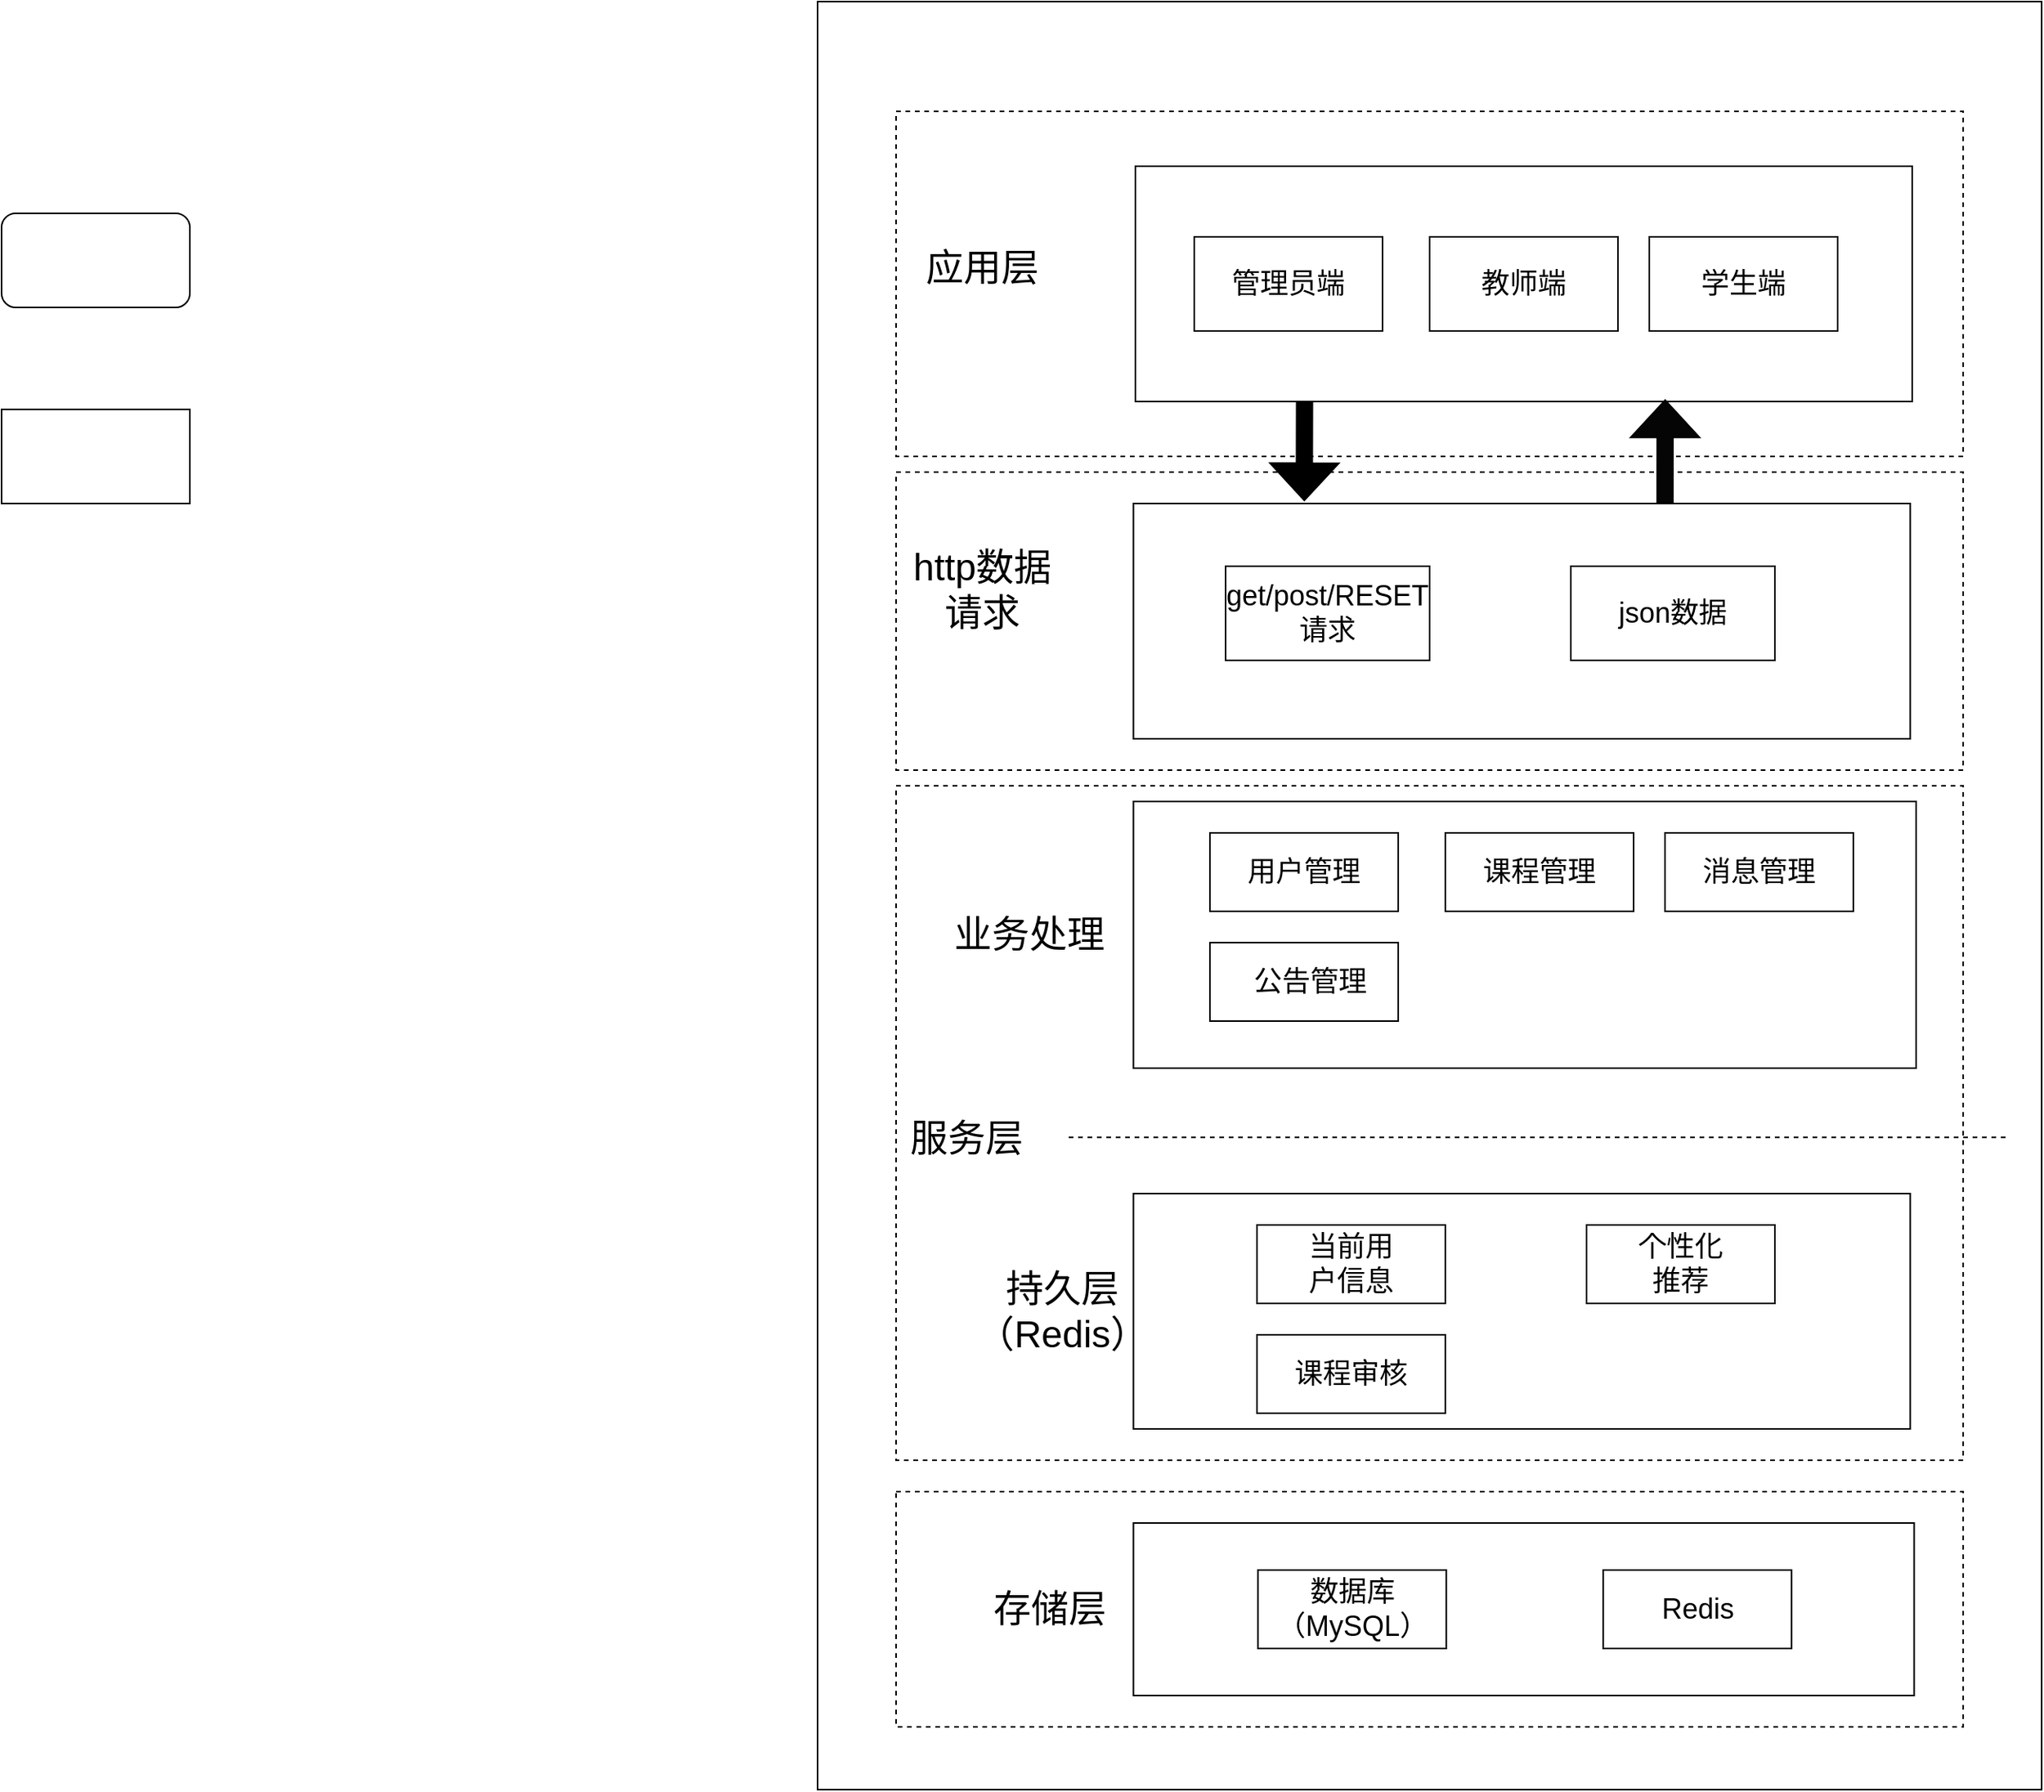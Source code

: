 <mxfile version="26.2.14">
  <diagram name="第 1 页" id="u9CfZd5uNaFkFMubaDs7">
    <mxGraphModel dx="3389" dy="1124" grid="1" gridSize="10" guides="1" tooltips="1" connect="1" arrows="1" fold="1" page="1" pageScale="1" pageWidth="827" pageHeight="1169" math="0" shadow="0">
      <root>
        <mxCell id="0" />
        <mxCell id="1" parent="0" />
        <mxCell id="ddVlBPu1Q9asjV-bzZAw-96" value="" style="rounded=0;whiteSpace=wrap;html=1;" parent="1" vertex="1">
          <mxGeometry x="-60" y="50" width="780" height="1140" as="geometry" />
        </mxCell>
        <mxCell id="ddVlBPu1Q9asjV-bzZAw-95" value="" style="rounded=0;whiteSpace=wrap;html=1;dashed=1;" parent="1" vertex="1">
          <mxGeometry x="-10" y="350" width="680" height="190" as="geometry" />
        </mxCell>
        <mxCell id="ddVlBPu1Q9asjV-bzZAw-66" value="" style="rounded=0;whiteSpace=wrap;html=1;dashed=1;" parent="1" vertex="1">
          <mxGeometry x="-10" y="1000" width="680" height="150" as="geometry" />
        </mxCell>
        <mxCell id="ddVlBPu1Q9asjV-bzZAw-65" value="" style="rounded=0;whiteSpace=wrap;html=1;dashed=1;" parent="1" vertex="1">
          <mxGeometry x="-10" y="550" width="680" height="430" as="geometry" />
        </mxCell>
        <mxCell id="ddVlBPu1Q9asjV-bzZAw-64" value="" style="rounded=0;whiteSpace=wrap;html=1;dashed=1;" parent="1" vertex="1">
          <mxGeometry x="-10" y="120" width="680" height="220" as="geometry" />
        </mxCell>
        <mxCell id="ddVlBPu1Q9asjV-bzZAw-43" value="" style="rounded=0;whiteSpace=wrap;html=1;" parent="1" vertex="1">
          <mxGeometry x="142.5" y="155" width="495" height="150" as="geometry" />
        </mxCell>
        <object label="" id="ddVlBPu1Q9asjV-bzZAw-34">
          <mxCell style="rounded=0;whiteSpace=wrap;html=1;" parent="1" vertex="1">
            <mxGeometry x="180" y="200" width="120" height="60" as="geometry" />
          </mxCell>
        </object>
        <mxCell id="ddVlBPu1Q9asjV-bzZAw-35" value="" style="rounded=0;whiteSpace=wrap;html=1;" parent="1" vertex="1">
          <mxGeometry x="330" y="200" width="120" height="60" as="geometry" />
        </mxCell>
        <mxCell id="ddVlBPu1Q9asjV-bzZAw-36" value="" style="rounded=0;whiteSpace=wrap;html=1;" parent="1" vertex="1">
          <mxGeometry x="470" y="200" width="120" height="60" as="geometry" />
        </mxCell>
        <mxCell id="ddVlBPu1Q9asjV-bzZAw-38" value="&lt;font style=&quot;font-size: 18px;&quot;&gt;管理员端&lt;/font&gt;" style="text;html=1;align=center;verticalAlign=middle;whiteSpace=wrap;rounded=0;" parent="1" vertex="1">
          <mxGeometry x="200" y="212.5" width="80" height="35" as="geometry" />
        </mxCell>
        <mxCell id="ddVlBPu1Q9asjV-bzZAw-40" value="&lt;font style=&quot;font-size: 18px;&quot;&gt;教师端&lt;/font&gt;" style="text;html=1;align=center;verticalAlign=middle;whiteSpace=wrap;rounded=0;" parent="1" vertex="1">
          <mxGeometry x="360" y="215" width="60" height="30" as="geometry" />
        </mxCell>
        <mxCell id="ddVlBPu1Q9asjV-bzZAw-41" value="&lt;font style=&quot;font-size: 18px;&quot;&gt;学生端&lt;/font&gt;" style="text;html=1;align=center;verticalAlign=middle;whiteSpace=wrap;rounded=0;" parent="1" vertex="1">
          <mxGeometry x="500" y="215" width="60" height="30" as="geometry" />
        </mxCell>
        <mxCell id="ddVlBPu1Q9asjV-bzZAw-42" value="" style="shape=flexArrow;endArrow=classic;html=1;rounded=0;endWidth=32.857;endSize=7.571;entryX=0.22;entryY=-0.01;entryDx=0;entryDy=0;entryPerimeter=0;fillColor=#000000;strokeColor=default;fillStyle=auto;" parent="1" target="ddVlBPu1Q9asjV-bzZAw-48" edge="1">
          <mxGeometry width="50" height="50" relative="1" as="geometry">
            <mxPoint x="250.29" y="305" as="sourcePoint" />
            <mxPoint x="250" y="360" as="targetPoint" />
          </mxGeometry>
        </mxCell>
        <mxCell id="ddVlBPu1Q9asjV-bzZAw-44" value="&lt;font style=&quot;font-size: 24px;&quot;&gt;应用层&lt;/font&gt;" style="text;html=1;align=center;verticalAlign=middle;whiteSpace=wrap;rounded=0;" parent="1" vertex="1">
          <mxGeometry x="-10" y="155" width="110" height="130" as="geometry" />
        </mxCell>
        <mxCell id="ddVlBPu1Q9asjV-bzZAw-46" value="" style="shape=flexArrow;endArrow=classic;html=1;rounded=0;endWidth=32.857;endSize=7.571;entryX=0.682;entryY=0.991;entryDx=0;entryDy=0;entryPerimeter=0;fillColor=light-dark(#050505, #ededed);" parent="1" target="ddVlBPu1Q9asjV-bzZAw-43" edge="1">
          <mxGeometry width="50" height="50" relative="1" as="geometry">
            <mxPoint x="480" y="370" as="sourcePoint" />
            <mxPoint x="480.295" y="311.85" as="targetPoint" />
            <Array as="points">
              <mxPoint x="480" y="370" />
            </Array>
          </mxGeometry>
        </mxCell>
        <mxCell id="ddVlBPu1Q9asjV-bzZAw-48" value="" style="rounded=0;whiteSpace=wrap;html=1;" parent="1" vertex="1">
          <mxGeometry x="141.25" y="370" width="495" height="150" as="geometry" />
        </mxCell>
        <mxCell id="ddVlBPu1Q9asjV-bzZAw-49" value="" style="rounded=0;whiteSpace=wrap;html=1;" parent="1" vertex="1">
          <mxGeometry x="200" y="410" width="130" height="60" as="geometry" />
        </mxCell>
        <mxCell id="ddVlBPu1Q9asjV-bzZAw-50" value="&lt;font style=&quot;font-size: 18px;&quot;&gt;get/post/RESET请求&lt;/font&gt;" style="text;html=1;align=center;verticalAlign=middle;whiteSpace=wrap;rounded=0;" parent="1" vertex="1">
          <mxGeometry x="220" y="415" width="90" height="50" as="geometry" />
        </mxCell>
        <mxCell id="ddVlBPu1Q9asjV-bzZAw-51" value="" style="rounded=0;whiteSpace=wrap;html=1;" parent="1" vertex="1">
          <mxGeometry x="420" y="410" width="130" height="60" as="geometry" />
        </mxCell>
        <mxCell id="ddVlBPu1Q9asjV-bzZAw-52" value="&lt;font style=&quot;font-size: 18px;&quot;&gt;json数据&lt;/font&gt;" style="text;html=1;align=center;verticalAlign=middle;whiteSpace=wrap;rounded=0;" parent="1" vertex="1">
          <mxGeometry x="440" y="415" width="90" height="50" as="geometry" />
        </mxCell>
        <mxCell id="ddVlBPu1Q9asjV-bzZAw-53" value="&lt;span style=&quot;font-size: 24px;&quot;&gt;http数据请求&lt;/span&gt;" style="text;html=1;align=center;verticalAlign=middle;whiteSpace=wrap;rounded=0;" parent="1" vertex="1">
          <mxGeometry x="-10" y="360" width="110" height="130" as="geometry" />
        </mxCell>
        <mxCell id="ddVlBPu1Q9asjV-bzZAw-54" value="" style="rounded=0;whiteSpace=wrap;html=1;" parent="1" vertex="1">
          <mxGeometry x="141.25" y="810" width="495" height="150" as="geometry" />
        </mxCell>
        <mxCell id="ddVlBPu1Q9asjV-bzZAw-55" value="&lt;span style=&quot;font-size: 24px;&quot;&gt;服务层&lt;/span&gt;" style="text;html=1;align=center;verticalAlign=middle;whiteSpace=wrap;rounded=0;" parent="1" vertex="1">
          <mxGeometry x="-20" y="710" width="110" height="130" as="geometry" />
        </mxCell>
        <mxCell id="ddVlBPu1Q9asjV-bzZAw-56" value="" style="rounded=0;whiteSpace=wrap;html=1;" parent="1" vertex="1">
          <mxGeometry x="141.25" y="560" width="498.75" height="170" as="geometry" />
        </mxCell>
        <mxCell id="ddVlBPu1Q9asjV-bzZAw-57" value="&lt;span style=&quot;font-size: 24px;&quot;&gt;业务处理&lt;/span&gt;" style="text;html=1;align=center;verticalAlign=middle;whiteSpace=wrap;rounded=0;" parent="1" vertex="1">
          <mxGeometry x="20" y="580" width="110" height="130" as="geometry" />
        </mxCell>
        <mxCell id="ddVlBPu1Q9asjV-bzZAw-58" value="&lt;span style=&quot;font-size: 24px;&quot;&gt;持久层&lt;/span&gt;&lt;div&gt;&lt;span style=&quot;font-size: 24px;&quot;&gt;（Redis）&lt;/span&gt;&lt;/div&gt;" style="text;html=1;align=center;verticalAlign=middle;whiteSpace=wrap;rounded=0;" parent="1" vertex="1">
          <mxGeometry x="41.25" y="820" width="110" height="130" as="geometry" />
        </mxCell>
        <mxCell id="ddVlBPu1Q9asjV-bzZAw-59" value="" style="endArrow=none;dashed=1;html=1;rounded=0;" parent="1" edge="1">
          <mxGeometry width="50" height="50" relative="1" as="geometry">
            <mxPoint x="100" y="774.09" as="sourcePoint" />
            <mxPoint x="700" y="774.09" as="targetPoint" />
          </mxGeometry>
        </mxCell>
        <mxCell id="ddVlBPu1Q9asjV-bzZAw-62" value="" style="rounded=0;whiteSpace=wrap;html=1;" parent="1" vertex="1">
          <mxGeometry x="141.25" y="1020" width="497.5" height="110" as="geometry" />
        </mxCell>
        <mxCell id="ddVlBPu1Q9asjV-bzZAw-63" value="&lt;span style=&quot;font-size: 24px;&quot;&gt;存储层&lt;/span&gt;" style="text;html=1;align=center;verticalAlign=middle;whiteSpace=wrap;rounded=0;" parent="1" vertex="1">
          <mxGeometry x="32.5" y="1010" width="110" height="130" as="geometry" />
        </mxCell>
        <object label="" id="ddVlBPu1Q9asjV-bzZAw-68">
          <mxCell style="rounded=0;whiteSpace=wrap;html=1;" parent="1" vertex="1">
            <mxGeometry x="190" y="580" width="120" height="50" as="geometry" />
          </mxCell>
        </object>
        <mxCell id="ddVlBPu1Q9asjV-bzZAw-69" value="" style="rounded=0;whiteSpace=wrap;html=1;" parent="1" vertex="1">
          <mxGeometry x="340" y="580" width="120" height="50" as="geometry" />
        </mxCell>
        <mxCell id="ddVlBPu1Q9asjV-bzZAw-70" value="" style="rounded=0;whiteSpace=wrap;html=1;" parent="1" vertex="1">
          <mxGeometry x="480" y="580" width="120" height="50" as="geometry" />
        </mxCell>
        <mxCell id="ddVlBPu1Q9asjV-bzZAw-71" value="&lt;font style=&quot;font-size: 18px;&quot;&gt;用户管理&lt;/font&gt;" style="text;html=1;align=center;verticalAlign=middle;whiteSpace=wrap;rounded=0;" parent="1" vertex="1">
          <mxGeometry x="210" y="587.5" width="80" height="35" as="geometry" />
        </mxCell>
        <mxCell id="ddVlBPu1Q9asjV-bzZAw-72" value="&lt;font style=&quot;font-size: 18px;&quot;&gt;课程管理&lt;/font&gt;" style="text;html=1;align=center;verticalAlign=middle;whiteSpace=wrap;rounded=0;" parent="1" vertex="1">
          <mxGeometry x="360" y="590" width="80" height="30" as="geometry" />
        </mxCell>
        <mxCell id="ddVlBPu1Q9asjV-bzZAw-73" value="&lt;font style=&quot;font-size: 18px;&quot;&gt;消息管理&lt;/font&gt;" style="text;html=1;align=center;verticalAlign=middle;whiteSpace=wrap;rounded=0;" parent="1" vertex="1">
          <mxGeometry x="500" y="590" width="80" height="30" as="geometry" />
        </mxCell>
        <mxCell id="ddVlBPu1Q9asjV-bzZAw-75" value="" style="rounded=0;whiteSpace=wrap;html=1;" parent="1" vertex="1">
          <mxGeometry x="190" y="650" width="120" height="50" as="geometry" />
        </mxCell>
        <mxCell id="ddVlBPu1Q9asjV-bzZAw-78" value="&lt;font style=&quot;font-size: 18px;&quot;&gt;公告管理&lt;/font&gt;" style="text;html=1;align=center;verticalAlign=middle;whiteSpace=wrap;rounded=0;" parent="1" vertex="1">
          <mxGeometry x="213.75" y="660" width="80" height="30" as="geometry" />
        </mxCell>
        <mxCell id="ddVlBPu1Q9asjV-bzZAw-82" value="" style="rounded=0;whiteSpace=wrap;html=1;" parent="1" vertex="1">
          <mxGeometry x="220" y="830" width="120" height="50" as="geometry" />
        </mxCell>
        <mxCell id="ddVlBPu1Q9asjV-bzZAw-83" value="" style="rounded=0;whiteSpace=wrap;html=1;" parent="1" vertex="1">
          <mxGeometry x="430" y="830" width="120" height="50" as="geometry" />
        </mxCell>
        <mxCell id="ddVlBPu1Q9asjV-bzZAw-85" value="&lt;font style=&quot;font-size: 18px;&quot;&gt;当前用户信息&lt;/font&gt;" style="text;html=1;align=center;verticalAlign=middle;whiteSpace=wrap;rounded=0;" parent="1" vertex="1">
          <mxGeometry x="250" y="840" width="60" height="30" as="geometry" />
        </mxCell>
        <mxCell id="ddVlBPu1Q9asjV-bzZAw-86" value="&lt;font style=&quot;font-size: 18px;&quot;&gt;个性化推荐&lt;/font&gt;" style="text;html=1;align=center;verticalAlign=middle;whiteSpace=wrap;rounded=0;" parent="1" vertex="1">
          <mxGeometry x="460" y="840" width="60" height="30" as="geometry" />
        </mxCell>
        <object label="" id="ddVlBPu1Q9asjV-bzZAw-87">
          <mxCell style="rounded=0;whiteSpace=wrap;html=1;" parent="1" vertex="1">
            <mxGeometry x="220" y="900" width="120" height="50" as="geometry" />
          </mxCell>
        </object>
        <mxCell id="ddVlBPu1Q9asjV-bzZAw-90" value="&lt;font style=&quot;font-size: 18px;&quot;&gt;课程审核&lt;/font&gt;" style="text;html=1;align=center;verticalAlign=middle;whiteSpace=wrap;rounded=0;" parent="1" vertex="1">
          <mxGeometry x="240" y="907.5" width="80" height="35" as="geometry" />
        </mxCell>
        <object label="" id="ddVlBPu1Q9asjV-bzZAw-93">
          <mxCell style="rounded=0;whiteSpace=wrap;html=1;" parent="1" vertex="1">
            <mxGeometry x="220.63" y="1050" width="120" height="50" as="geometry" />
          </mxCell>
        </object>
        <mxCell id="ddVlBPu1Q9asjV-bzZAw-94" value="&lt;font style=&quot;font-size: 18px;&quot;&gt;数据库&lt;/font&gt;&lt;div&gt;&lt;font style=&quot;font-size: 18px;&quot;&gt;（MySQL）&lt;/font&gt;&lt;/div&gt;" style="text;html=1;align=center;verticalAlign=middle;whiteSpace=wrap;rounded=0;" parent="1" vertex="1">
          <mxGeometry x="240.63" y="1057.5" width="80" height="35" as="geometry" />
        </mxCell>
        <object label="" id="BLD--xY--M6ObjNb1W0e-8">
          <mxCell style="rounded=0;whiteSpace=wrap;html=1;" parent="1" vertex="1">
            <mxGeometry x="440.63" y="1050" width="120" height="50" as="geometry" />
          </mxCell>
        </object>
        <mxCell id="BLD--xY--M6ObjNb1W0e-9" value="&lt;font style=&quot;font-size: 18px;&quot;&gt;Redis&lt;/font&gt;" style="text;html=1;align=center;verticalAlign=middle;whiteSpace=wrap;rounded=0;" parent="1" vertex="1">
          <mxGeometry x="460.63" y="1057.5" width="80" height="35" as="geometry" />
        </mxCell>
        <mxCell id="hHOjUw7R2-_CQFQih91E-1" value="" style="rounded=1;whiteSpace=wrap;html=1;" parent="1" vertex="1">
          <mxGeometry x="-580" y="185" width="120" height="60" as="geometry" />
        </mxCell>
        <mxCell id="hHOjUw7R2-_CQFQih91E-2" value="" style="rounded=0;whiteSpace=wrap;html=1;" parent="1" vertex="1">
          <mxGeometry x="-580" y="310" width="120" height="60" as="geometry" />
        </mxCell>
      </root>
    </mxGraphModel>
  </diagram>
</mxfile>
